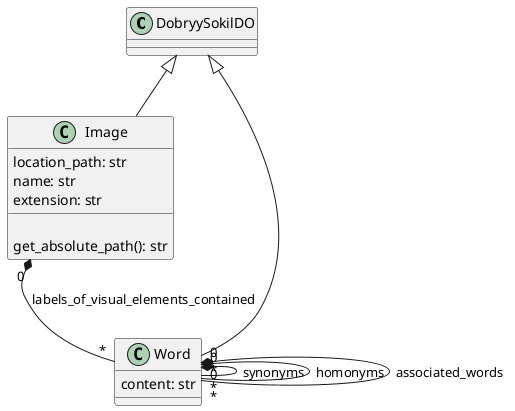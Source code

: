 @startuml
'https://plantuml.com/class-diagram

class DobryySokilDO {
}

class Image {
    location_path: str
    name: str
    extension: str
    {method}
    get_absolute_path(): str
}

class Word {
    content: str
}

DobryySokilDO <|-- Image
DobryySokilDO <|-- Word

Image "0" *-- "*" Word : labels_of_visual_elements_contained

Word "0" *-- "*" Word : synonyms
Word "0" *-- "*" Word : homonyms
Word "0" *-- "*" Word : associated_words

@enduml